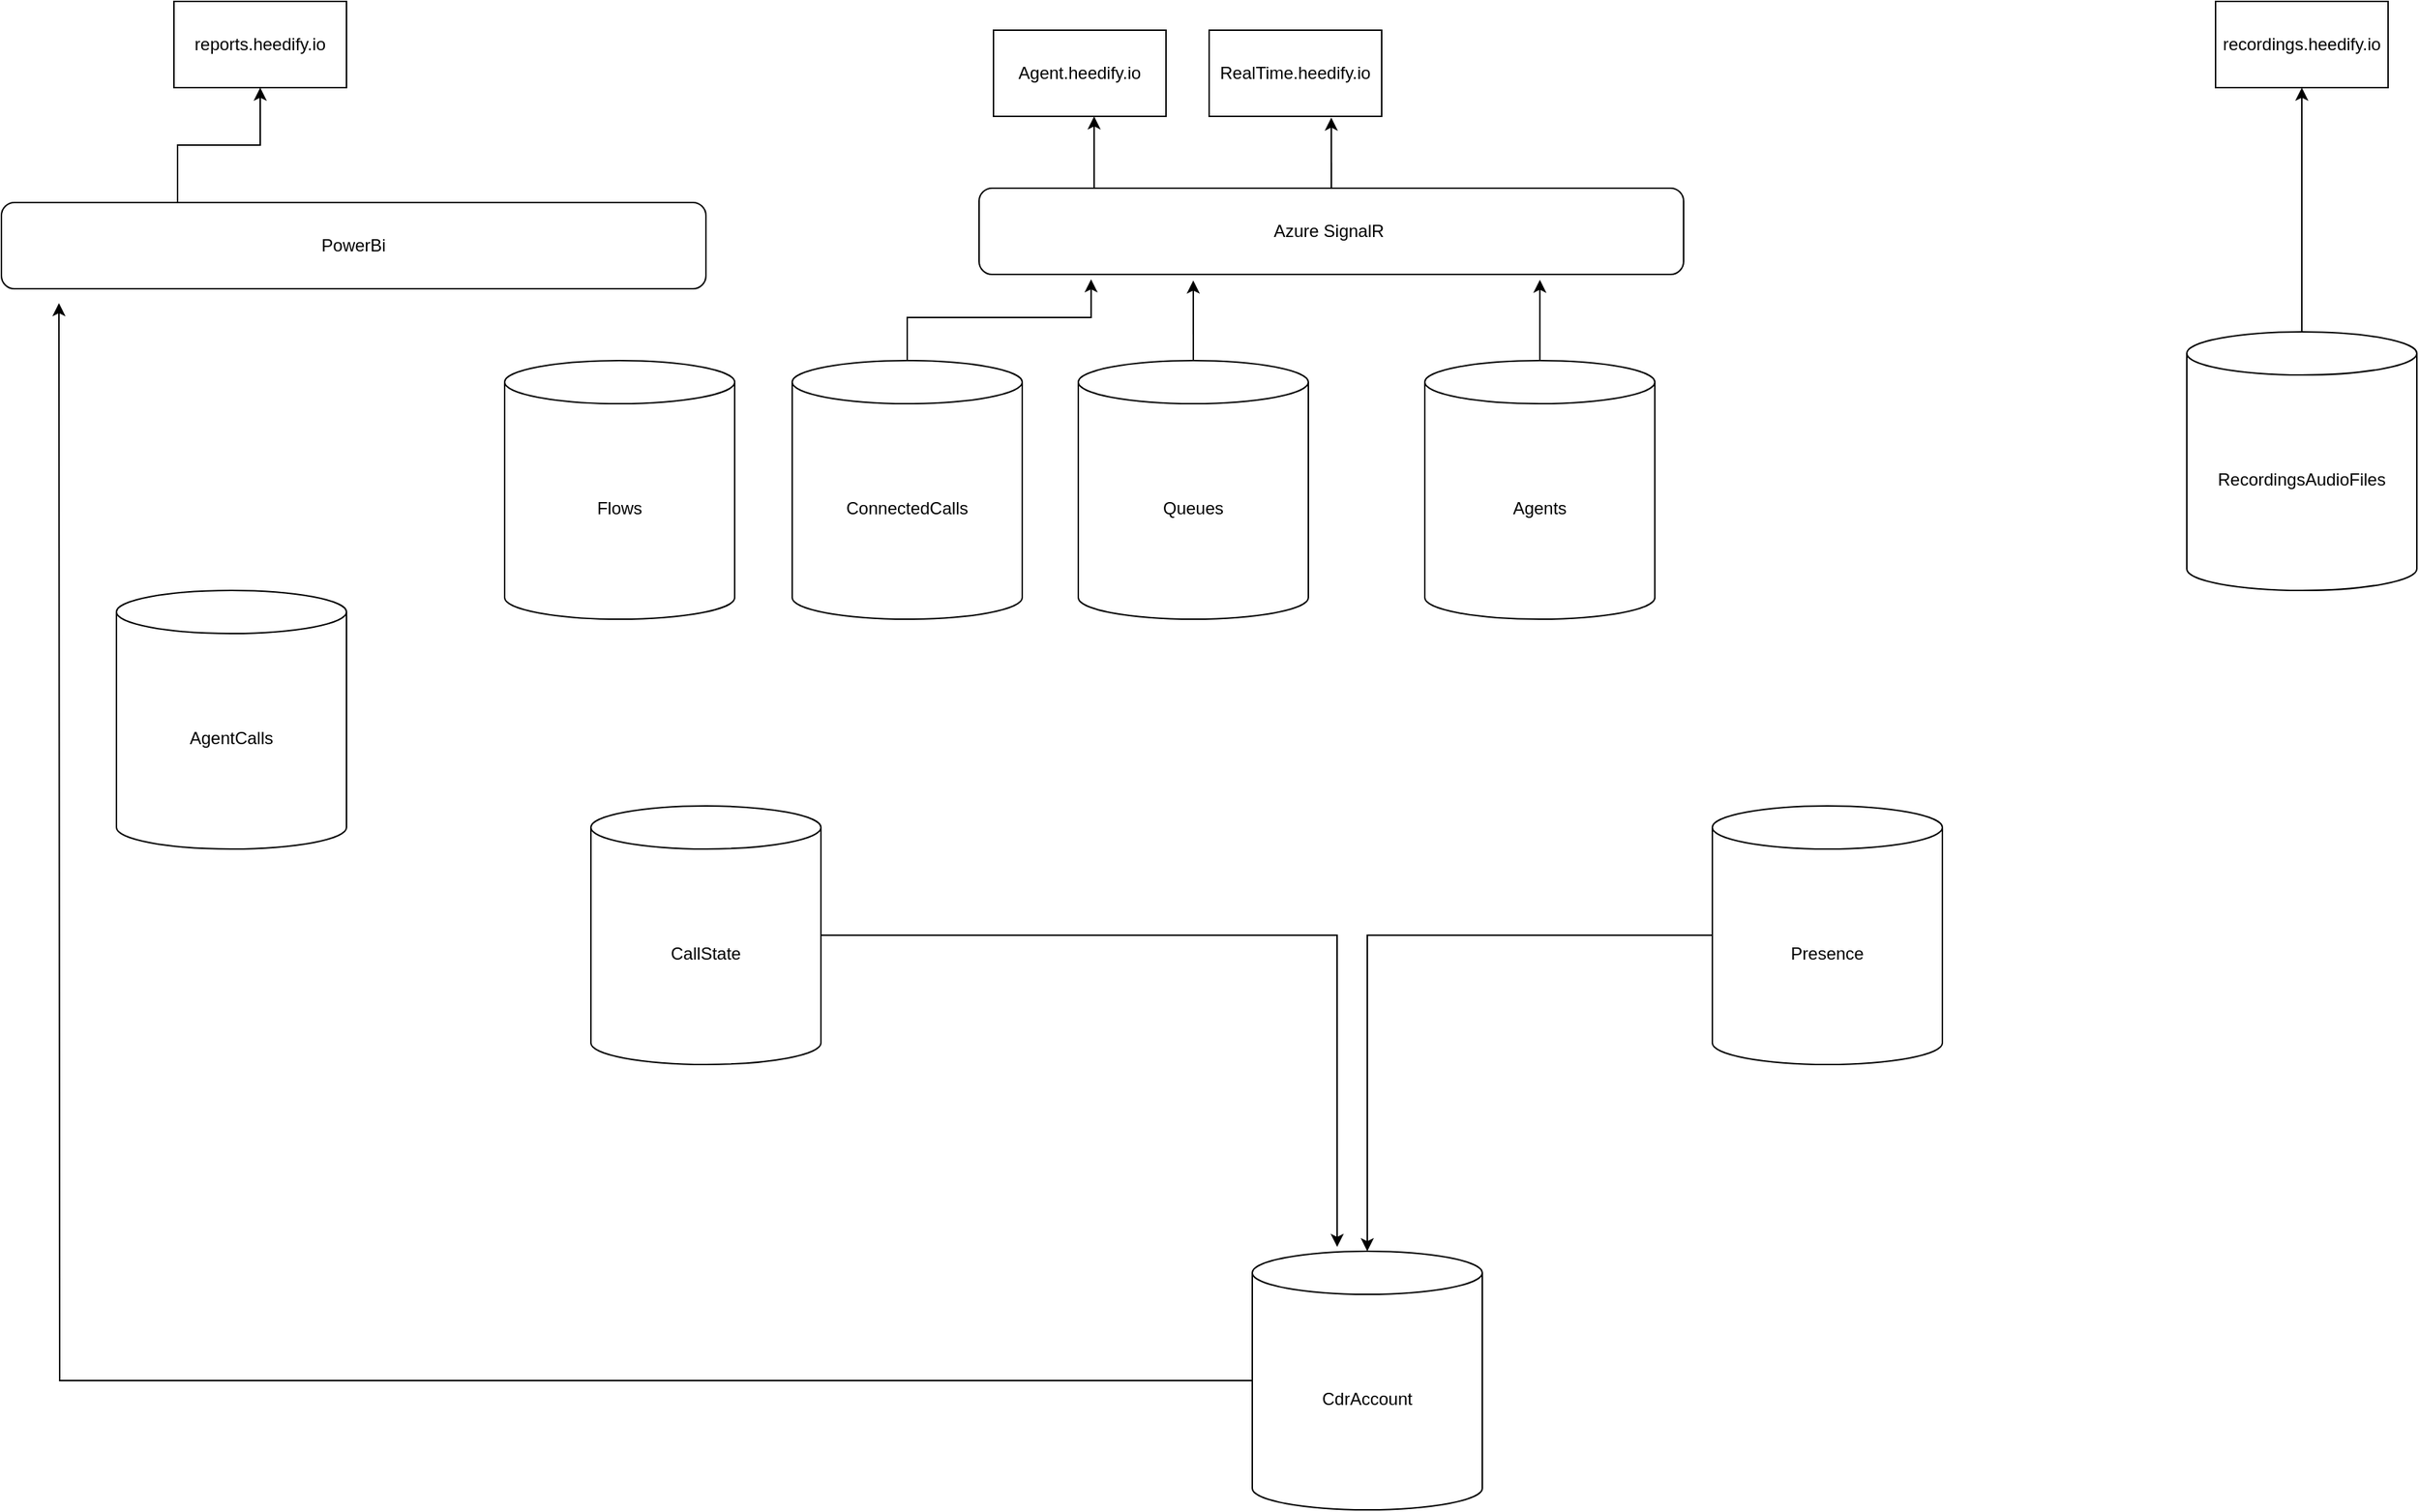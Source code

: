<mxfile version="21.7.5" type="github">
  <diagram name="Page-1" id="aaaa8250-4180-3840-79b5-4cada1eebb92">
    <mxGraphModel dx="2758" dy="2206" grid="1" gridSize="10" guides="1" tooltips="1" connect="1" arrows="1" fold="1" page="1" pageScale="1" pageWidth="850" pageHeight="1100" background="none" math="0" shadow="0">
      <root>
        <mxCell id="0" />
        <mxCell id="1" parent="0" />
        <mxCell id="_N34kFWI8jsp1OIjSfit-29" style="edgeStyle=orthogonalEdgeStyle;rounded=0;orthogonalLoop=1;jettySize=auto;html=1;exitX=1;exitY=0.5;exitDx=0;exitDy=0;exitPerimeter=0;entryX=0.369;entryY=-0.017;entryDx=0;entryDy=0;entryPerimeter=0;" edge="1" parent="1" source="_N34kFWI8jsp1OIjSfit-7" target="_N34kFWI8jsp1OIjSfit-8">
          <mxGeometry relative="1" as="geometry" />
        </mxCell>
        <mxCell id="_N34kFWI8jsp1OIjSfit-7" value="CallState" style="shape=cylinder3;whiteSpace=wrap;html=1;boundedLbl=1;backgroundOutline=1;size=15;" vertex="1" parent="1">
          <mxGeometry x="370" y="450" width="160" height="180" as="geometry" />
        </mxCell>
        <mxCell id="_N34kFWI8jsp1OIjSfit-31" style="edgeStyle=orthogonalEdgeStyle;rounded=0;orthogonalLoop=1;jettySize=auto;html=1;exitX=0;exitY=0.5;exitDx=0;exitDy=0;exitPerimeter=0;" edge="1" parent="1" source="_N34kFWI8jsp1OIjSfit-8">
          <mxGeometry relative="1" as="geometry">
            <mxPoint y="100" as="targetPoint" />
          </mxGeometry>
        </mxCell>
        <mxCell id="_N34kFWI8jsp1OIjSfit-8" value="CdrAccount" style="shape=cylinder3;whiteSpace=wrap;html=1;boundedLbl=1;backgroundOutline=1;size=15;" vertex="1" parent="1">
          <mxGeometry x="830" y="760" width="160" height="180" as="geometry" />
        </mxCell>
        <mxCell id="_N34kFWI8jsp1OIjSfit-16" style="edgeStyle=orthogonalEdgeStyle;rounded=0;orthogonalLoop=1;jettySize=auto;html=1;exitX=0.5;exitY=0;exitDx=0;exitDy=0;exitPerimeter=0;entryX=0.159;entryY=1.057;entryDx=0;entryDy=0;entryPerimeter=0;" edge="1" parent="1" source="_N34kFWI8jsp1OIjSfit-12" target="_N34kFWI8jsp1OIjSfit-14">
          <mxGeometry relative="1" as="geometry" />
        </mxCell>
        <mxCell id="_N34kFWI8jsp1OIjSfit-12" value="ConnectedCalls" style="shape=cylinder3;whiteSpace=wrap;html=1;boundedLbl=1;backgroundOutline=1;size=15;" vertex="1" parent="1">
          <mxGeometry x="510" y="140" width="160" height="180" as="geometry" />
        </mxCell>
        <mxCell id="_N34kFWI8jsp1OIjSfit-26" style="edgeStyle=orthogonalEdgeStyle;rounded=0;orthogonalLoop=1;jettySize=auto;html=1;exitX=0.5;exitY=0;exitDx=0;exitDy=0;entryX=0.708;entryY=1.014;entryDx=0;entryDy=0;entryPerimeter=0;" edge="1" parent="1" source="_N34kFWI8jsp1OIjSfit-14" target="_N34kFWI8jsp1OIjSfit-23">
          <mxGeometry relative="1" as="geometry" />
        </mxCell>
        <mxCell id="_N34kFWI8jsp1OIjSfit-14" value="Azure SignalR&amp;nbsp;" style="rounded=1;whiteSpace=wrap;html=1;" vertex="1" parent="1">
          <mxGeometry x="640" y="20" width="490" height="60" as="geometry" />
        </mxCell>
        <mxCell id="_N34kFWI8jsp1OIjSfit-18" style="edgeStyle=orthogonalEdgeStyle;rounded=0;orthogonalLoop=1;jettySize=auto;html=1;exitX=0.5;exitY=0;exitDx=0;exitDy=0;exitPerimeter=0;entryX=0.304;entryY=1.071;entryDx=0;entryDy=0;entryPerimeter=0;" edge="1" parent="1" source="_N34kFWI8jsp1OIjSfit-17" target="_N34kFWI8jsp1OIjSfit-14">
          <mxGeometry relative="1" as="geometry" />
        </mxCell>
        <mxCell id="_N34kFWI8jsp1OIjSfit-17" value="Queues" style="shape=cylinder3;whiteSpace=wrap;html=1;boundedLbl=1;backgroundOutline=1;size=15;" vertex="1" parent="1">
          <mxGeometry x="709" y="140" width="160" height="180" as="geometry" />
        </mxCell>
        <mxCell id="_N34kFWI8jsp1OIjSfit-20" style="edgeStyle=orthogonalEdgeStyle;rounded=0;orthogonalLoop=1;jettySize=auto;html=1;entryX=0.796;entryY=1.062;entryDx=0;entryDy=0;entryPerimeter=0;" edge="1" parent="1" source="_N34kFWI8jsp1OIjSfit-19" target="_N34kFWI8jsp1OIjSfit-14">
          <mxGeometry relative="1" as="geometry" />
        </mxCell>
        <mxCell id="_N34kFWI8jsp1OIjSfit-19" value="Agents" style="shape=cylinder3;whiteSpace=wrap;html=1;boundedLbl=1;backgroundOutline=1;size=15;" vertex="1" parent="1">
          <mxGeometry x="950" y="140" width="160" height="180" as="geometry" />
        </mxCell>
        <mxCell id="_N34kFWI8jsp1OIjSfit-22" value="Agent.heedify.io" style="rounded=0;whiteSpace=wrap;html=1;" vertex="1" parent="1">
          <mxGeometry x="650" y="-90" width="120" height="60" as="geometry" />
        </mxCell>
        <mxCell id="_N34kFWI8jsp1OIjSfit-23" value="RealTime.heedify.io" style="rounded=0;whiteSpace=wrap;html=1;" vertex="1" parent="1">
          <mxGeometry x="800" y="-90" width="120" height="60" as="geometry" />
        </mxCell>
        <mxCell id="_N34kFWI8jsp1OIjSfit-24" style="edgeStyle=orthogonalEdgeStyle;rounded=0;orthogonalLoop=1;jettySize=auto;html=1;entryX=0.304;entryY=1.071;entryDx=0;entryDy=0;entryPerimeter=0;" edge="1" parent="1">
          <mxGeometry relative="1" as="geometry">
            <mxPoint x="720" y="20" as="sourcePoint" />
            <mxPoint x="720" y="-30" as="targetPoint" />
          </mxGeometry>
        </mxCell>
        <mxCell id="_N34kFWI8jsp1OIjSfit-28" style="edgeStyle=orthogonalEdgeStyle;rounded=0;orthogonalLoop=1;jettySize=auto;html=1;exitX=0;exitY=0.5;exitDx=0;exitDy=0;exitPerimeter=0;" edge="1" parent="1" source="_N34kFWI8jsp1OIjSfit-27" target="_N34kFWI8jsp1OIjSfit-8">
          <mxGeometry relative="1" as="geometry" />
        </mxCell>
        <mxCell id="_N34kFWI8jsp1OIjSfit-27" value="Presence" style="shape=cylinder3;whiteSpace=wrap;html=1;boundedLbl=1;backgroundOutline=1;size=15;" vertex="1" parent="1">
          <mxGeometry x="1150" y="450" width="160" height="180" as="geometry" />
        </mxCell>
        <mxCell id="_N34kFWI8jsp1OIjSfit-33" style="edgeStyle=orthogonalEdgeStyle;rounded=0;orthogonalLoop=1;jettySize=auto;html=1;exitX=0.25;exitY=0;exitDx=0;exitDy=0;entryX=0.5;entryY=1;entryDx=0;entryDy=0;" edge="1" parent="1" source="_N34kFWI8jsp1OIjSfit-30" target="_N34kFWI8jsp1OIjSfit-32">
          <mxGeometry relative="1" as="geometry" />
        </mxCell>
        <mxCell id="_N34kFWI8jsp1OIjSfit-30" value="PowerBi" style="rounded=1;whiteSpace=wrap;html=1;" vertex="1" parent="1">
          <mxGeometry x="-40" y="30" width="490" height="60" as="geometry" />
        </mxCell>
        <mxCell id="_N34kFWI8jsp1OIjSfit-32" value="reports.heedify.io" style="rounded=0;whiteSpace=wrap;html=1;" vertex="1" parent="1">
          <mxGeometry x="80" y="-110" width="120" height="60" as="geometry" />
        </mxCell>
        <mxCell id="_N34kFWI8jsp1OIjSfit-35" value="recordings.heedify.io" style="rounded=0;whiteSpace=wrap;html=1;" vertex="1" parent="1">
          <mxGeometry x="1500" y="-110" width="120" height="60" as="geometry" />
        </mxCell>
        <mxCell id="_N34kFWI8jsp1OIjSfit-37" style="edgeStyle=orthogonalEdgeStyle;rounded=0;orthogonalLoop=1;jettySize=auto;html=1;exitX=0.5;exitY=0;exitDx=0;exitDy=0;exitPerimeter=0;" edge="1" parent="1" source="_N34kFWI8jsp1OIjSfit-36" target="_N34kFWI8jsp1OIjSfit-35">
          <mxGeometry relative="1" as="geometry" />
        </mxCell>
        <mxCell id="_N34kFWI8jsp1OIjSfit-36" value="RecordingsAudioFiles" style="shape=cylinder3;whiteSpace=wrap;html=1;boundedLbl=1;backgroundOutline=1;size=15;" vertex="1" parent="1">
          <mxGeometry x="1480" y="120" width="160" height="180" as="geometry" />
        </mxCell>
        <mxCell id="_N34kFWI8jsp1OIjSfit-38" value="AgentCalls&lt;br&gt;" style="shape=cylinder3;whiteSpace=wrap;html=1;boundedLbl=1;backgroundOutline=1;size=15;" vertex="1" parent="1">
          <mxGeometry x="40" y="300" width="160" height="180" as="geometry" />
        </mxCell>
        <mxCell id="_N34kFWI8jsp1OIjSfit-39" value="Flows&lt;br&gt;" style="shape=cylinder3;whiteSpace=wrap;html=1;boundedLbl=1;backgroundOutline=1;size=15;" vertex="1" parent="1">
          <mxGeometry x="310" y="140" width="160" height="180" as="geometry" />
        </mxCell>
      </root>
    </mxGraphModel>
  </diagram>
</mxfile>
